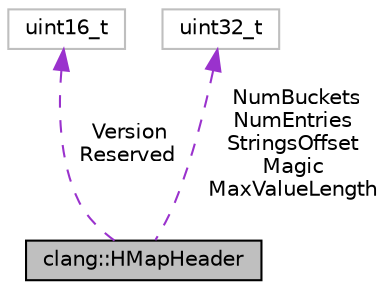 digraph "clang::HMapHeader"
{
 // LATEX_PDF_SIZE
  bgcolor="transparent";
  edge [fontname="Helvetica",fontsize="10",labelfontname="Helvetica",labelfontsize="10"];
  node [fontname="Helvetica",fontsize="10",shape=record];
  Node1 [label="clang::HMapHeader",height=0.2,width=0.4,color="black", fillcolor="grey75", style="filled", fontcolor="black",tooltip=" "];
  Node2 -> Node1 [dir="back",color="darkorchid3",fontsize="10",style="dashed",label=" Version\nReserved" ,fontname="Helvetica"];
  Node2 [label="uint16_t",height=0.2,width=0.4,color="grey75",tooltip=" "];
  Node3 -> Node1 [dir="back",color="darkorchid3",fontsize="10",style="dashed",label=" NumBuckets\nNumEntries\nStringsOffset\nMagic\nMaxValueLength" ,fontname="Helvetica"];
  Node3 [label="uint32_t",height=0.2,width=0.4,color="grey75",tooltip=" "];
}
